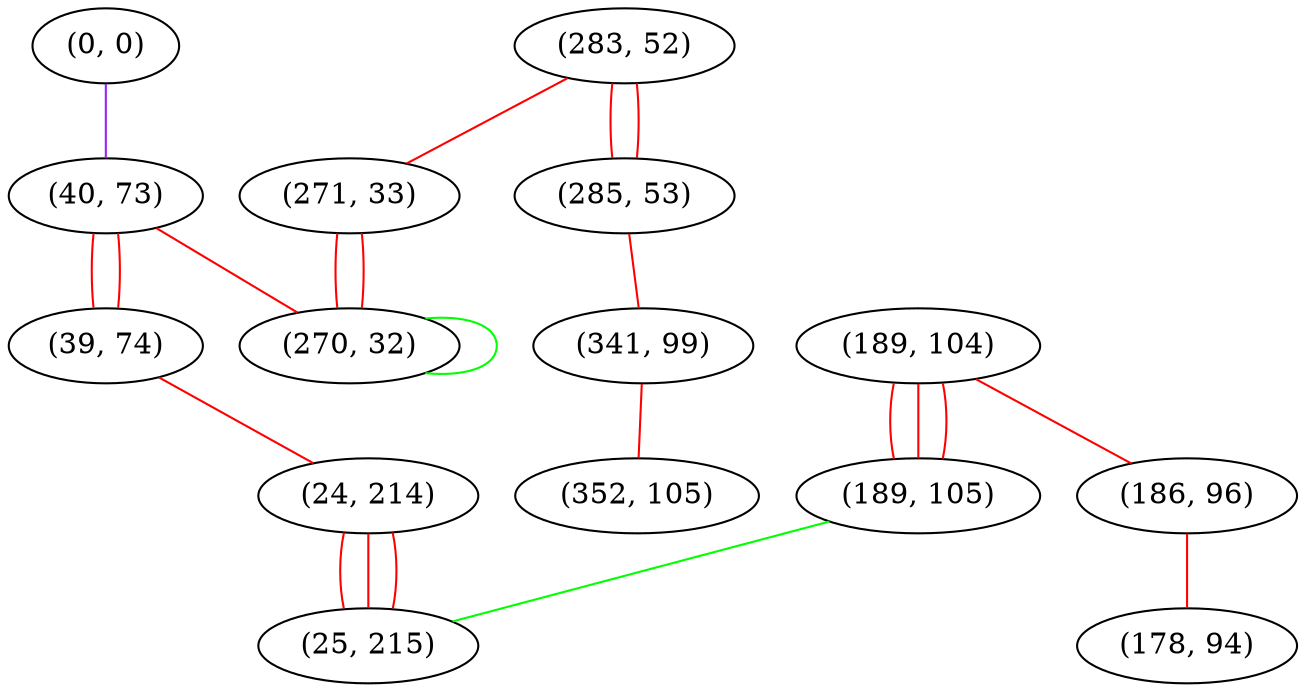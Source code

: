 graph "" {
"(0, 0)";
"(283, 52)";
"(189, 104)";
"(186, 96)";
"(285, 53)";
"(271, 33)";
"(40, 73)";
"(341, 99)";
"(270, 32)";
"(39, 74)";
"(189, 105)";
"(352, 105)";
"(24, 214)";
"(178, 94)";
"(25, 215)";
"(0, 0)" -- "(40, 73)"  [color=purple, key=0, weight=4];
"(283, 52)" -- "(285, 53)"  [color=red, key=0, weight=1];
"(283, 52)" -- "(285, 53)"  [color=red, key=1, weight=1];
"(283, 52)" -- "(271, 33)"  [color=red, key=0, weight=1];
"(189, 104)" -- "(186, 96)"  [color=red, key=0, weight=1];
"(189, 104)" -- "(189, 105)"  [color=red, key=0, weight=1];
"(189, 104)" -- "(189, 105)"  [color=red, key=1, weight=1];
"(189, 104)" -- "(189, 105)"  [color=red, key=2, weight=1];
"(186, 96)" -- "(178, 94)"  [color=red, key=0, weight=1];
"(285, 53)" -- "(341, 99)"  [color=red, key=0, weight=1];
"(271, 33)" -- "(270, 32)"  [color=red, key=0, weight=1];
"(271, 33)" -- "(270, 32)"  [color=red, key=1, weight=1];
"(40, 73)" -- "(270, 32)"  [color=red, key=0, weight=1];
"(40, 73)" -- "(39, 74)"  [color=red, key=0, weight=1];
"(40, 73)" -- "(39, 74)"  [color=red, key=1, weight=1];
"(341, 99)" -- "(352, 105)"  [color=red, key=0, weight=1];
"(270, 32)" -- "(270, 32)"  [color=green, key=0, weight=2];
"(39, 74)" -- "(24, 214)"  [color=red, key=0, weight=1];
"(189, 105)" -- "(25, 215)"  [color=green, key=0, weight=2];
"(24, 214)" -- "(25, 215)"  [color=red, key=0, weight=1];
"(24, 214)" -- "(25, 215)"  [color=red, key=1, weight=1];
"(24, 214)" -- "(25, 215)"  [color=red, key=2, weight=1];
}
